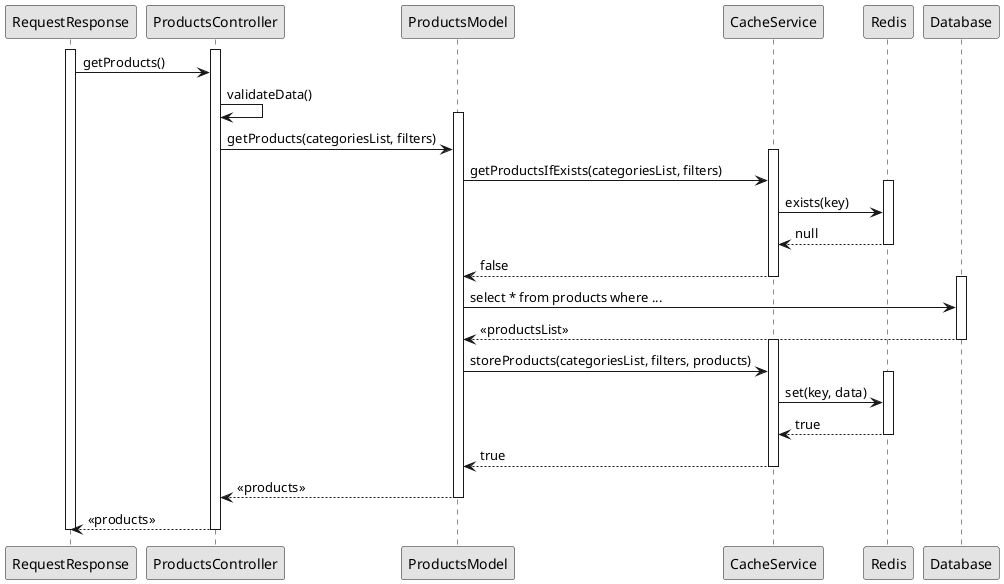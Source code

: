 @startuml
skinparam monochrome true
skinparam shadowing false

participant RequestResponse

activate RequestResponse
activate ProductsController

RequestResponse -> ProductsController: getProducts()
ProductsController->ProductsController: validateData()

activate ProductsModel
ProductsController -> ProductsModel: getProducts(categoriesList, filters)

activate CacheService
ProductsModel -> CacheService: getProductsIfExists(categoriesList, filters)

activate Redis
CacheService -> Redis: exists(key)
Redis --> CacheService: null
deactivate Redis

CacheService --> ProductsModel: false
deactivate CacheService

activate Database
ProductsModel -> Database: select * from products where ...
Database --> ProductsModel: <<productsList>>
deactivate Database

activate CacheService
ProductsModel -> CacheService: storeProducts(categoriesList, filters, products)

activate Redis
CacheService -> Redis: set(key, data)
Redis --> CacheService: true
deactivate Redis

CacheService --> ProductsModel: true
deactivate CacheService

ProductsModel --> ProductsController: <<products>>
deactivate ProductsModel

ProductsController --> RequestResponse: <<products>>

deactivate ProductsController
deactivate RequestResponse
@enduml